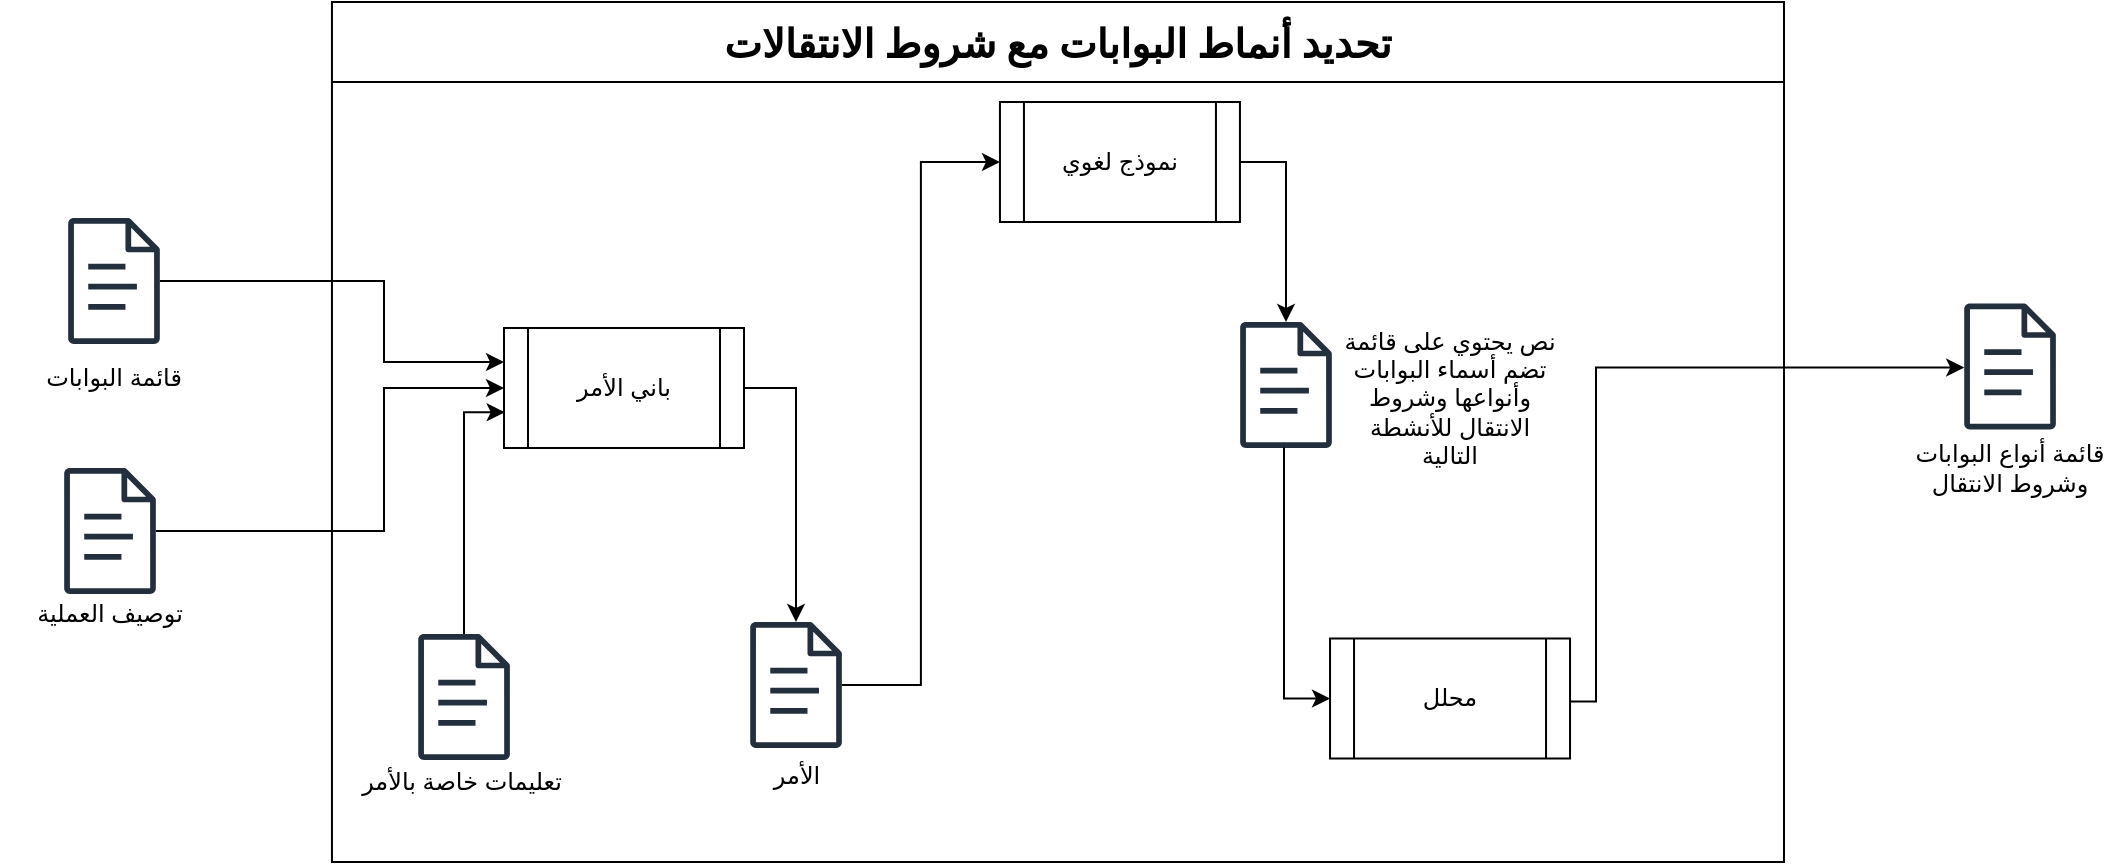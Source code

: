 <mxfile version="24.7.7">
  <diagram name="Page-1" id="xxA29Rhcsf9cT3QqgmXq">
    <mxGraphModel dx="1226" dy="676" grid="1" gridSize="10" guides="1" tooltips="1" connect="1" arrows="1" fold="1" page="1" pageScale="1" pageWidth="850" pageHeight="1100" math="0" shadow="0">
      <root>
        <mxCell id="0" />
        <mxCell id="1" parent="0" />
        <mxCell id="AH1c2-_woQCk14k95WLi-1" value="" style="rounded=0;whiteSpace=wrap;html=1;fillColor=default;" parent="1" vertex="1">
          <mxGeometry x="423.98" y="100" width="726.02" height="390" as="geometry" />
        </mxCell>
        <mxCell id="AH1c2-_woQCk14k95WLi-2" value="&lt;span style=&quot;font-size:15.0pt;&lt;br/&gt;mso-ansi-font-size:12.0pt;font-family:&amp;quot;Traditional Arabic&amp;quot;,serif;mso-ascii-font-family:&lt;br/&gt;&amp;quot;Times New Roman&amp;quot;;mso-fareast-font-family:&amp;quot;Times New Roman&amp;quot;;mso-hansi-font-family:&lt;br/&gt;&amp;quot;Times New Roman&amp;quot;;mso-ansi-language:EN-US;mso-fareast-language:EN-US;&lt;br/&gt;mso-bidi-language:AR-SY&quot; dir=&quot;RTL&quot; lang=&quot;AR-SY&quot;&gt;&lt;b&gt;تحديد أنماط البوابات مع شروط الانتقالات&lt;/b&gt;&lt;/span&gt;" style="rounded=0;whiteSpace=wrap;html=1;" parent="1" vertex="1">
          <mxGeometry x="423.98" y="60" width="726.02" height="40" as="geometry" />
        </mxCell>
        <mxCell id="AH1c2-_woQCk14k95WLi-3" style="edgeStyle=orthogonalEdgeStyle;rounded=0;orthogonalLoop=1;jettySize=auto;html=1;" parent="1" source="AH1c2-_woQCk14k95WLi-4" target="AH1c2-_woQCk14k95WLi-12" edge="1">
          <mxGeometry relative="1" as="geometry">
            <Array as="points">
              <mxPoint x="450" y="200" />
              <mxPoint x="450" y="240" />
            </Array>
          </mxGeometry>
        </mxCell>
        <mxCell id="AH1c2-_woQCk14k95WLi-4" value="" style="sketch=0;outlineConnect=0;fontColor=#232F3E;gradientColor=none;fillColor=#232F3D;strokeColor=none;dashed=0;verticalLabelPosition=bottom;verticalAlign=top;align=center;html=1;fontSize=12;fontStyle=0;aspect=fixed;pointerEvents=1;shape=mxgraph.aws4.document;" parent="1" vertex="1">
          <mxGeometry x="291.98" y="168" width="46.04" height="63" as="geometry" />
        </mxCell>
        <mxCell id="AH1c2-_woQCk14k95WLi-5" value="قائمة البوابات" style="text;html=1;align=center;verticalAlign=middle;whiteSpace=wrap;rounded=0;" parent="1" vertex="1">
          <mxGeometry x="260" y="238" width="110" height="20" as="geometry" />
        </mxCell>
        <mxCell id="AH1c2-_woQCk14k95WLi-6" style="edgeStyle=orthogonalEdgeStyle;rounded=0;orthogonalLoop=1;jettySize=auto;html=1;entryX=0;entryY=0.5;entryDx=0;entryDy=0;" parent="1" source="AH1c2-_woQCk14k95WLi-7" target="AH1c2-_woQCk14k95WLi-12" edge="1">
          <mxGeometry relative="1" as="geometry">
            <Array as="points">
              <mxPoint x="450" y="325" />
              <mxPoint x="450" y="253" />
            </Array>
          </mxGeometry>
        </mxCell>
        <mxCell id="AH1c2-_woQCk14k95WLi-7" value="" style="sketch=0;outlineConnect=0;fontColor=#232F3E;gradientColor=none;fillColor=#232F3D;strokeColor=none;dashed=0;verticalLabelPosition=bottom;verticalAlign=top;align=center;html=1;fontSize=12;fontStyle=0;aspect=fixed;pointerEvents=1;shape=mxgraph.aws4.document;" parent="1" vertex="1">
          <mxGeometry x="289.98" y="293" width="46.04" height="63" as="geometry" />
        </mxCell>
        <mxCell id="AH1c2-_woQCk14k95WLi-8" value="توصيف العملية" style="text;html=1;align=center;verticalAlign=middle;whiteSpace=wrap;rounded=0;" parent="1" vertex="1">
          <mxGeometry x="258" y="356" width="110" height="20" as="geometry" />
        </mxCell>
        <mxCell id="AH1c2-_woQCk14k95WLi-9" value="" style="sketch=0;outlineConnect=0;fontColor=#232F3E;gradientColor=none;fillColor=#232F3D;strokeColor=none;dashed=0;verticalLabelPosition=bottom;verticalAlign=top;align=center;html=1;fontSize=12;fontStyle=0;aspect=fixed;pointerEvents=1;shape=mxgraph.aws4.document;" parent="1" vertex="1">
          <mxGeometry x="467" y="376" width="46.04" height="63" as="geometry" />
        </mxCell>
        <mxCell id="AH1c2-_woQCk14k95WLi-10" value="تعليمات خاصة بالأمر" style="text;html=1;align=center;verticalAlign=middle;whiteSpace=wrap;rounded=0;" parent="1" vertex="1">
          <mxGeometry x="434" y="440" width="110" height="20" as="geometry" />
        </mxCell>
        <mxCell id="AH1c2-_woQCk14k95WLi-11" style="edgeStyle=orthogonalEdgeStyle;rounded=0;orthogonalLoop=1;jettySize=auto;html=1;" parent="1" source="AH1c2-_woQCk14k95WLi-12" target="AH1c2-_woQCk14k95WLi-14" edge="1">
          <mxGeometry relative="1" as="geometry" />
        </mxCell>
        <mxCell id="AH1c2-_woQCk14k95WLi-12" value="باني الأمر" style="shape=process;whiteSpace=wrap;html=1;backgroundOutline=1;" parent="1" vertex="1">
          <mxGeometry x="510" y="223" width="120" height="60" as="geometry" />
        </mxCell>
        <mxCell id="AH1c2-_woQCk14k95WLi-13" style="edgeStyle=orthogonalEdgeStyle;rounded=0;orthogonalLoop=1;jettySize=auto;html=1;entryX=0;entryY=0.5;entryDx=0;entryDy=0;" parent="1" source="AH1c2-_woQCk14k95WLi-14" target="AH1c2-_woQCk14k95WLi-17" edge="1">
          <mxGeometry relative="1" as="geometry" />
        </mxCell>
        <mxCell id="AH1c2-_woQCk14k95WLi-14" value="&lt;span style=&quot;color: rgb(0, 0, 0); text-wrap: wrap;&quot;&gt;الأمر&lt;/span&gt;" style="sketch=0;outlineConnect=0;fontColor=#232F3E;gradientColor=none;fillColor=#232F3D;strokeColor=none;dashed=0;verticalLabelPosition=bottom;verticalAlign=top;align=center;html=1;fontSize=12;fontStyle=0;aspect=fixed;pointerEvents=1;shape=mxgraph.aws4.document;" parent="1" vertex="1">
          <mxGeometry x="633" y="370" width="46.04" height="63" as="geometry" />
        </mxCell>
        <mxCell id="AH1c2-_woQCk14k95WLi-15" value="" style="sketch=0;outlineConnect=0;fontColor=#232F3E;gradientColor=none;fillColor=#232F3D;strokeColor=none;dashed=0;verticalLabelPosition=bottom;verticalAlign=top;align=center;html=1;fontSize=12;fontStyle=0;aspect=fixed;pointerEvents=1;shape=mxgraph.aws4.document;" parent="1" vertex="1">
          <mxGeometry x="877.98" y="220" width="46.04" height="63" as="geometry" />
        </mxCell>
        <mxCell id="AH1c2-_woQCk14k95WLi-16" style="edgeStyle=orthogonalEdgeStyle;rounded=0;orthogonalLoop=1;jettySize=auto;html=1;" parent="1" source="AH1c2-_woQCk14k95WLi-17" target="AH1c2-_woQCk14k95WLi-15" edge="1">
          <mxGeometry relative="1" as="geometry" />
        </mxCell>
        <mxCell id="AH1c2-_woQCk14k95WLi-17" value="نموذج لغوي" style="shape=process;whiteSpace=wrap;html=1;backgroundOutline=1;" parent="1" vertex="1">
          <mxGeometry x="757.98" y="110" width="120" height="60" as="geometry" />
        </mxCell>
        <mxCell id="AH1c2-_woQCk14k95WLi-18" style="edgeStyle=orthogonalEdgeStyle;rounded=0;orthogonalLoop=1;jettySize=auto;html=1;entryX=0.003;entryY=0.702;entryDx=0;entryDy=0;entryPerimeter=0;" parent="1" source="AH1c2-_woQCk14k95WLi-9" target="AH1c2-_woQCk14k95WLi-12" edge="1">
          <mxGeometry relative="1" as="geometry" />
        </mxCell>
        <mxCell id="AH1c2-_woQCk14k95WLi-19" style="edgeStyle=orthogonalEdgeStyle;rounded=0;orthogonalLoop=1;jettySize=auto;html=1;" parent="1" target="AH1c2-_woQCk14k95WLi-21" edge="1">
          <mxGeometry relative="1" as="geometry">
            <mxPoint x="1260" y="239.75" as="targetPoint" />
            <mxPoint x="960" y="409.75" as="sourcePoint" />
            <Array as="points">
              <mxPoint x="1056" y="409.75" />
              <mxPoint x="1056" y="242.75" />
            </Array>
          </mxGeometry>
        </mxCell>
        <mxCell id="AH1c2-_woQCk14k95WLi-20" style="edgeStyle=orthogonalEdgeStyle;rounded=0;orthogonalLoop=1;jettySize=auto;html=1;entryX=0;entryY=0.5;entryDx=0;entryDy=0;" parent="1" target="AH1c2-_woQCk14k95WLi-22" edge="1">
          <mxGeometry relative="1" as="geometry">
            <mxPoint x="900" y="282.75" as="sourcePoint" />
            <Array as="points">
              <mxPoint x="900" y="408.75" />
            </Array>
          </mxGeometry>
        </mxCell>
        <mxCell id="AH1c2-_woQCk14k95WLi-21" value="" style="sketch=0;outlineConnect=0;fontColor=#232F3E;gradientColor=none;fillColor=#232F3D;strokeColor=none;dashed=0;verticalLabelPosition=bottom;verticalAlign=top;align=center;html=1;fontSize=12;fontStyle=0;aspect=fixed;pointerEvents=1;shape=mxgraph.aws4.document;" parent="1" vertex="1">
          <mxGeometry x="1240" y="210.75" width="46.04" height="63" as="geometry" />
        </mxCell>
        <mxCell id="AH1c2-_woQCk14k95WLi-22" value="محلل" style="shape=process;whiteSpace=wrap;html=1;backgroundOutline=1;" parent="1" vertex="1">
          <mxGeometry x="923.02" y="378.25" width="120" height="60" as="geometry" />
        </mxCell>
        <mxCell id="AH1c2-_woQCk14k95WLi-23" value="قائمة أنواع البوابات وشروط الانتقال" style="text;html=1;align=center;verticalAlign=middle;whiteSpace=wrap;rounded=0;" parent="1" vertex="1">
          <mxGeometry x="1208.02" y="283" width="110" height="20" as="geometry" />
        </mxCell>
        <mxCell id="AH1c2-_woQCk14k95WLi-24" value="نص يحتوي على قائمة تضم أسماء البوابات وأنواعها وشروط الانتقال للأنشطة التالية" style="text;html=1;align=center;verticalAlign=middle;whiteSpace=wrap;rounded=0;" parent="1" vertex="1">
          <mxGeometry x="928.02" y="231" width="110" height="53" as="geometry" />
        </mxCell>
      </root>
    </mxGraphModel>
  </diagram>
</mxfile>
